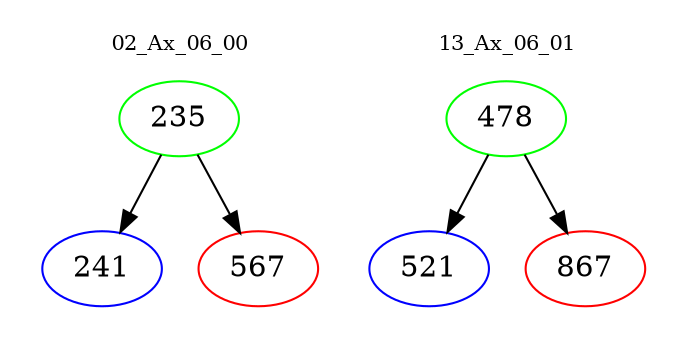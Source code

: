 digraph{
subgraph cluster_0 {
color = white
label = "02_Ax_06_00";
fontsize=10;
T0_235 [label="235", color="green"]
T0_235 -> T0_241 [color="black"]
T0_241 [label="241", color="blue"]
T0_235 -> T0_567 [color="black"]
T0_567 [label="567", color="red"]
}
subgraph cluster_1 {
color = white
label = "13_Ax_06_01";
fontsize=10;
T1_478 [label="478", color="green"]
T1_478 -> T1_521 [color="black"]
T1_521 [label="521", color="blue"]
T1_478 -> T1_867 [color="black"]
T1_867 [label="867", color="red"]
}
}
